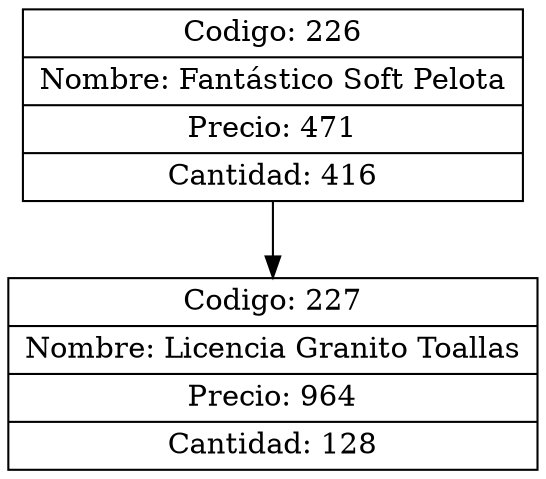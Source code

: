 digraph grafico{
rankdir=UD 
node[shape=box] 
concentrate=true 
nodo226[ shape=record, label ="{Codigo: 226|Nombre: Fantástico Soft Pelota|Precio: 471|Cantidad: 416}"];
nodo227[ shape=record, label ="{Codigo: 227|Nombre: Licencia Granito Toallas|Precio: 964|Cantidad: 128}"];
nodo226->nodo227
}